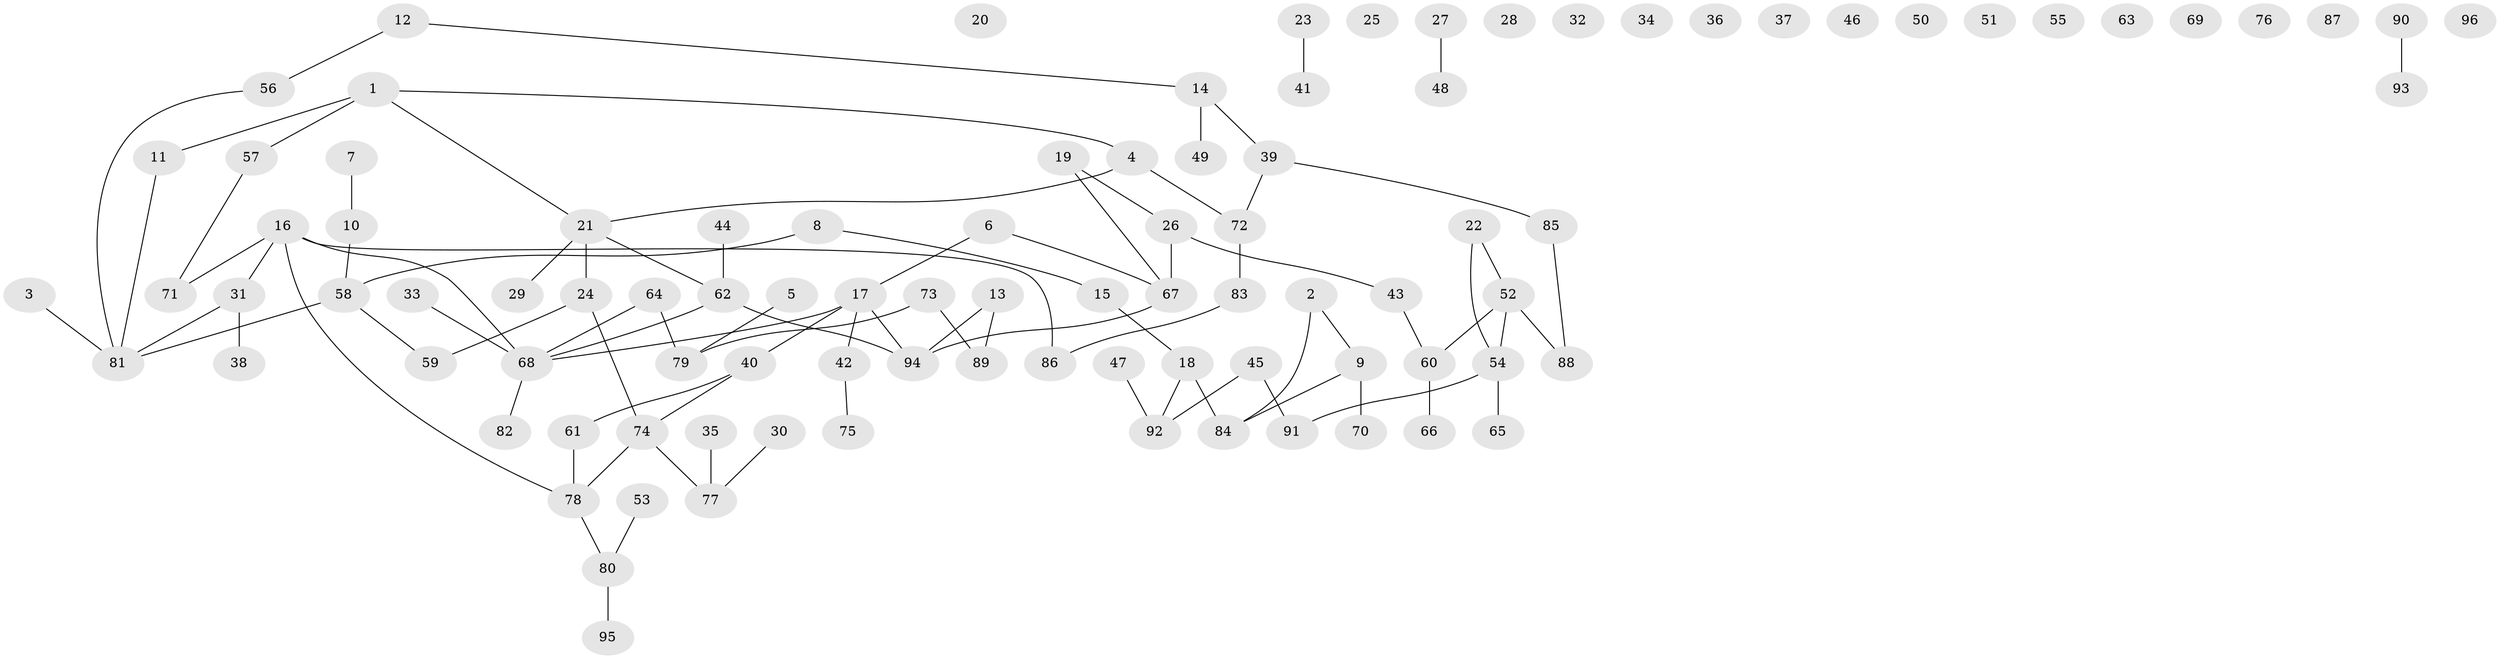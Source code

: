 // coarse degree distribution, {4: 0.07575757575757576, 2: 0.24242424242424243, 1: 0.21212121212121213, 5: 0.045454545454545456, 3: 0.09090909090909091, 6: 0.030303030303030304, 7: 0.015151515151515152, 0: 0.2878787878787879}
// Generated by graph-tools (version 1.1) at 2025/41/03/06/25 10:41:21]
// undirected, 96 vertices, 93 edges
graph export_dot {
graph [start="1"]
  node [color=gray90,style=filled];
  1;
  2;
  3;
  4;
  5;
  6;
  7;
  8;
  9;
  10;
  11;
  12;
  13;
  14;
  15;
  16;
  17;
  18;
  19;
  20;
  21;
  22;
  23;
  24;
  25;
  26;
  27;
  28;
  29;
  30;
  31;
  32;
  33;
  34;
  35;
  36;
  37;
  38;
  39;
  40;
  41;
  42;
  43;
  44;
  45;
  46;
  47;
  48;
  49;
  50;
  51;
  52;
  53;
  54;
  55;
  56;
  57;
  58;
  59;
  60;
  61;
  62;
  63;
  64;
  65;
  66;
  67;
  68;
  69;
  70;
  71;
  72;
  73;
  74;
  75;
  76;
  77;
  78;
  79;
  80;
  81;
  82;
  83;
  84;
  85;
  86;
  87;
  88;
  89;
  90;
  91;
  92;
  93;
  94;
  95;
  96;
  1 -- 4;
  1 -- 11;
  1 -- 21;
  1 -- 57;
  2 -- 9;
  2 -- 84;
  3 -- 81;
  4 -- 21;
  4 -- 72;
  5 -- 79;
  6 -- 17;
  6 -- 67;
  7 -- 10;
  8 -- 15;
  8 -- 58;
  9 -- 70;
  9 -- 84;
  10 -- 58;
  11 -- 81;
  12 -- 14;
  12 -- 56;
  13 -- 89;
  13 -- 94;
  14 -- 39;
  14 -- 49;
  15 -- 18;
  16 -- 31;
  16 -- 68;
  16 -- 71;
  16 -- 78;
  16 -- 86;
  17 -- 40;
  17 -- 42;
  17 -- 68;
  17 -- 94;
  18 -- 84;
  18 -- 92;
  19 -- 26;
  19 -- 67;
  21 -- 24;
  21 -- 29;
  21 -- 62;
  22 -- 52;
  22 -- 54;
  23 -- 41;
  24 -- 59;
  24 -- 74;
  26 -- 43;
  26 -- 67;
  27 -- 48;
  30 -- 77;
  31 -- 38;
  31 -- 81;
  33 -- 68;
  35 -- 77;
  39 -- 72;
  39 -- 85;
  40 -- 61;
  40 -- 74;
  42 -- 75;
  43 -- 60;
  44 -- 62;
  45 -- 91;
  45 -- 92;
  47 -- 92;
  52 -- 54;
  52 -- 60;
  52 -- 88;
  53 -- 80;
  54 -- 65;
  54 -- 91;
  56 -- 81;
  57 -- 71;
  58 -- 59;
  58 -- 81;
  60 -- 66;
  61 -- 78;
  62 -- 68;
  62 -- 94;
  64 -- 68;
  64 -- 79;
  67 -- 94;
  68 -- 82;
  72 -- 83;
  73 -- 79;
  73 -- 89;
  74 -- 77;
  74 -- 78;
  78 -- 80;
  80 -- 95;
  83 -- 86;
  85 -- 88;
  90 -- 93;
}
